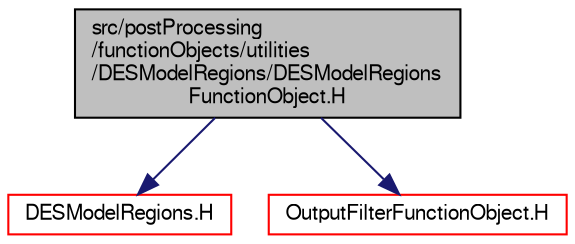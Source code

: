 digraph "src/postProcessing/functionObjects/utilities/DESModelRegions/DESModelRegionsFunctionObject.H"
{
  bgcolor="transparent";
  edge [fontname="FreeSans",fontsize="10",labelfontname="FreeSans",labelfontsize="10"];
  node [fontname="FreeSans",fontsize="10",shape=record];
  Node0 [label="src/postProcessing\l/functionObjects/utilities\l/DESModelRegions/DESModelRegions\lFunctionObject.H",height=0.2,width=0.4,color="black", fillcolor="grey75", style="filled", fontcolor="black"];
  Node0 -> Node1 [color="midnightblue",fontsize="10",style="solid",fontname="FreeSans"];
  Node1 [label="DESModelRegions.H",height=0.2,width=0.4,color="red",URL="$a13721.html"];
  Node0 -> Node112 [color="midnightblue",fontsize="10",style="solid",fontname="FreeSans"];
  Node112 [label="OutputFilterFunctionObject.H",height=0.2,width=0.4,color="red",URL="$a08975.html"];
}
